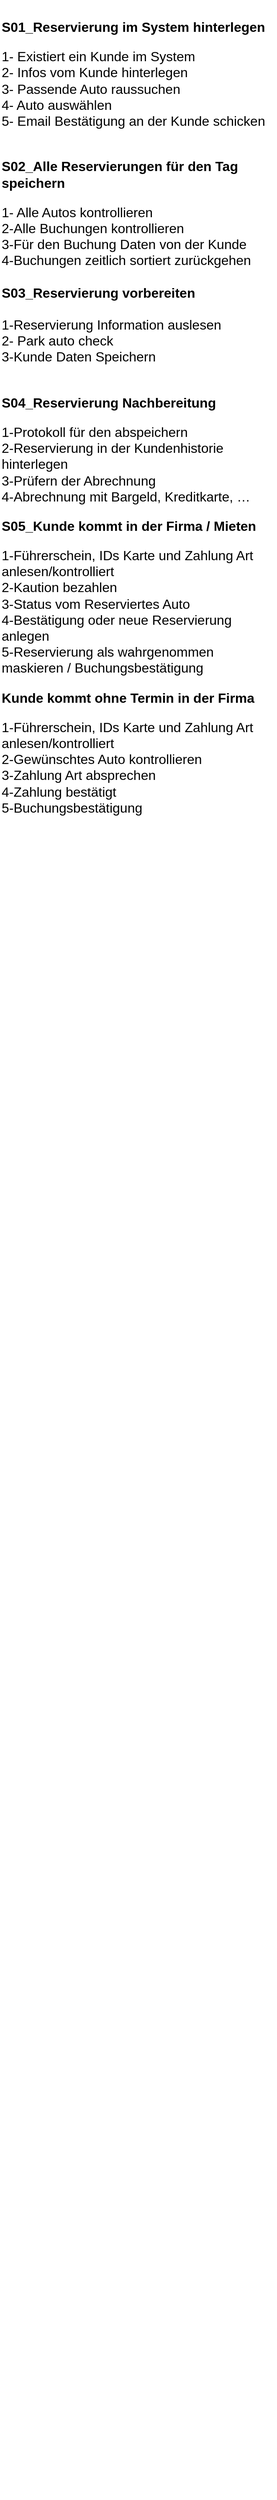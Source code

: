 <mxfile version="13.9.9" type="device"><diagram id="vSoyOTHsaN64HgX2Thw2" name="Page-1"><mxGraphModel dx="852" dy="4001" grid="1" gridSize="10" guides="1" tooltips="1" connect="1" arrows="1" fold="1" page="1" pageScale="1" pageWidth="827" pageHeight="1169" math="0" shadow="0"><root><mxCell id="0"/><mxCell id="1" parent="0"/><mxCell id="RG1yoECUi9x5aaiAKjcf-1" value="&lt;p class=&quot;MsoNormal&quot; style=&quot;font-size: 16px&quot;&gt;&lt;b&gt;&lt;font style=&quot;font-size: 16px&quot;&gt;S01_Reservierung im System hinterlegen&lt;/font&gt;&lt;/b&gt;&lt;/p&gt;&lt;font style=&quot;font-size: 16px&quot;&gt;&lt;font style=&quot;font-size: 16px&quot;&gt;&lt;span style=&quot;text-indent: -18pt&quot;&gt;&lt;div style=&quot;text-indent: 0px&quot;&gt;&lt;span style=&quot;text-indent: -18pt&quot;&gt;1-&amp;nbsp;Existiert ein Kunde im System&lt;/span&gt;&lt;/div&gt;&lt;/span&gt;&lt;span style=&quot;text-indent: -18pt&quot;&gt;2- Infos vom Kunde hinterlegen&lt;/span&gt;&lt;br&gt;&lt;span style=&quot;text-indent: -18pt&quot;&gt;3- Passende Auto raussuchen&amp;nbsp;&lt;br&gt;&lt;/span&gt;&lt;span style=&quot;text-indent: -18pt&quot;&gt;4- Auto auswählen&lt;/span&gt;&lt;br&gt;&lt;span style=&quot;text-indent: -18pt&quot;&gt;5- Email Bestätigung an der Kunde schicken&lt;/span&gt;&lt;/font&gt;&lt;br&gt;&lt;br&gt;&lt;/font&gt;&lt;p class=&quot;MsoNormal&quot; style=&quot;font-size: 16px&quot;&gt;&lt;b&gt;&lt;font style=&quot;font-size: 16px&quot;&gt;S02_Alle Reservierungen für den Tag speichern&lt;/font&gt;&lt;/b&gt;&lt;/p&gt;&lt;font style=&quot;font-size: 16px&quot;&gt;&lt;span style=&quot;text-indent: -18pt&quot;&gt;1- Alle Autos kontrollieren&lt;/span&gt;&lt;span style=&quot;font-family: &amp;#34;times new roman&amp;#34; ; text-indent: -18pt&quot;&gt;&lt;br&gt;&lt;/span&gt;&lt;span style=&quot;text-indent: -18pt&quot;&gt;2-Alle Buchungen kontrollieren&lt;/span&gt;&lt;br&gt;&lt;span style=&quot;text-indent: -18pt&quot;&gt;3-Für den Buchung Daten von der Kunde&lt;/span&gt;&lt;br&gt;&lt;span style=&quot;text-indent: -18pt&quot;&gt;4-Buchungen zeitlich sortiert zurückgehen&lt;/span&gt;&lt;br&gt;&lt;br&gt;&lt;b&gt;S03_Reservierung vorbereiten&lt;/b&gt;&lt;br&gt;&lt;br&gt;&lt;span style=&quot;text-indent: -18pt&quot;&gt;1-Reservierung Information auslesen&lt;br&gt;&lt;/span&gt;&lt;span style=&quot;text-indent: -24px&quot;&gt;2- Park auto check&amp;nbsp;&lt;/span&gt;&lt;br style=&quot;text-indent: -24px&quot;&gt;&lt;span style=&quot;text-indent: -18pt&quot;&gt;3-Kunde Daten Speichern&lt;br&gt;&lt;/span&gt;&lt;br&gt;&lt;/font&gt;&lt;p class=&quot;MsoNormal&quot; style=&quot;font-size: 16px&quot;&gt;&lt;b&gt;&lt;font style=&quot;font-size: 16px&quot;&gt;S04_Reservierung Nachbereitung&lt;/font&gt;&lt;/b&gt;&lt;/p&gt;&lt;font style=&quot;font-size: 16px&quot;&gt;&lt;span style=&quot;text-indent: -18pt&quot;&gt;1-Protokoll für den abspeichern&lt;/span&gt;&lt;br&gt;&lt;span style=&quot;text-indent: -18pt&quot;&gt;2-Reservierung in der Kundenhistorie hinterlegen&lt;/span&gt;&lt;br&gt;&lt;span style=&quot;text-indent: -18pt&quot;&gt;3-Prüfern der Abrechnung&lt;/span&gt;&lt;br&gt;&lt;span style=&quot;text-indent: -18pt&quot;&gt;4-Abrechnung mit Bargeld, Kreditkarte, …&lt;/span&gt;&lt;br&gt;&lt;/font&gt;&lt;p class=&quot;MsoNormal&quot; style=&quot;font-size: 16px&quot;&gt;&lt;b&gt;&lt;font style=&quot;font-size: 16px&quot;&gt;S05_Kunde kommt in der Firma / Mieten&lt;/font&gt;&lt;/b&gt;&lt;/p&gt;&lt;font style=&quot;font-size: 16px&quot;&gt;&lt;span style=&quot;text-indent: -18pt&quot;&gt;1-Führerschein, IDs Karte und Zahlung Art anlesen/kontrolliert&lt;/span&gt;&lt;br&gt;&lt;span style=&quot;text-indent: -18pt&quot;&gt;2-Kaution bezahlen &lt;/span&gt;&lt;span style=&quot;text-indent: -18pt&quot;&gt;&amp;nbsp;&lt;/span&gt;&lt;br&gt;&lt;span style=&quot;text-indent: -18pt&quot;&gt;3-Status vom Reserviertes Auto&lt;/span&gt;&lt;br&gt;&lt;span style=&quot;text-indent: -18pt&quot;&gt;4-Bestätigung oder neue Reservierung anlegen&lt;/span&gt;&lt;br&gt;&lt;span style=&quot;text-indent: -18pt&quot;&gt;5-Reservierung als wahrgenommen maskieren / Buchungsbestätigung&lt;/span&gt;&lt;br&gt;&lt;/font&gt;&lt;p class=&quot;MsoNormal&quot; style=&quot;font-size: 16px&quot;&gt;&lt;b&gt;&lt;font style=&quot;font-size: 16px&quot;&gt;Kunde kommt ohne Termin in der Firma&lt;/font&gt;&lt;/b&gt;&lt;/p&gt;&lt;font style=&quot;font-size: 16px&quot;&gt;&lt;span style=&quot;text-indent: -18pt&quot;&gt;1-Führerschein, IDs Karte und Zahlung Art anlesen/kontrolliert&lt;/span&gt;&lt;br&gt;&lt;span style=&quot;text-indent: -18pt&quot;&gt;2-Gewünschtes Auto kontrollieren&lt;/span&gt;&lt;br&gt;&lt;span style=&quot;text-indent: -18pt&quot;&gt;3-Zahlung Art absprechen&lt;/span&gt;&lt;br&gt;&lt;span style=&quot;text-indent: -18pt&quot;&gt;4-Zahlung bestätigt&lt;/span&gt;&lt;br&gt;&lt;span style=&quot;text-indent: -18pt&quot;&gt;5-Buchungsbestätigung&lt;/span&gt;&lt;/font&gt;" style="text;whiteSpace=wrap;html=1;" vertex="1" parent="1"><mxGeometry x="230" y="-2880" width="330" height="2980" as="geometry"/></mxCell></root></mxGraphModel></diagram></mxfile>